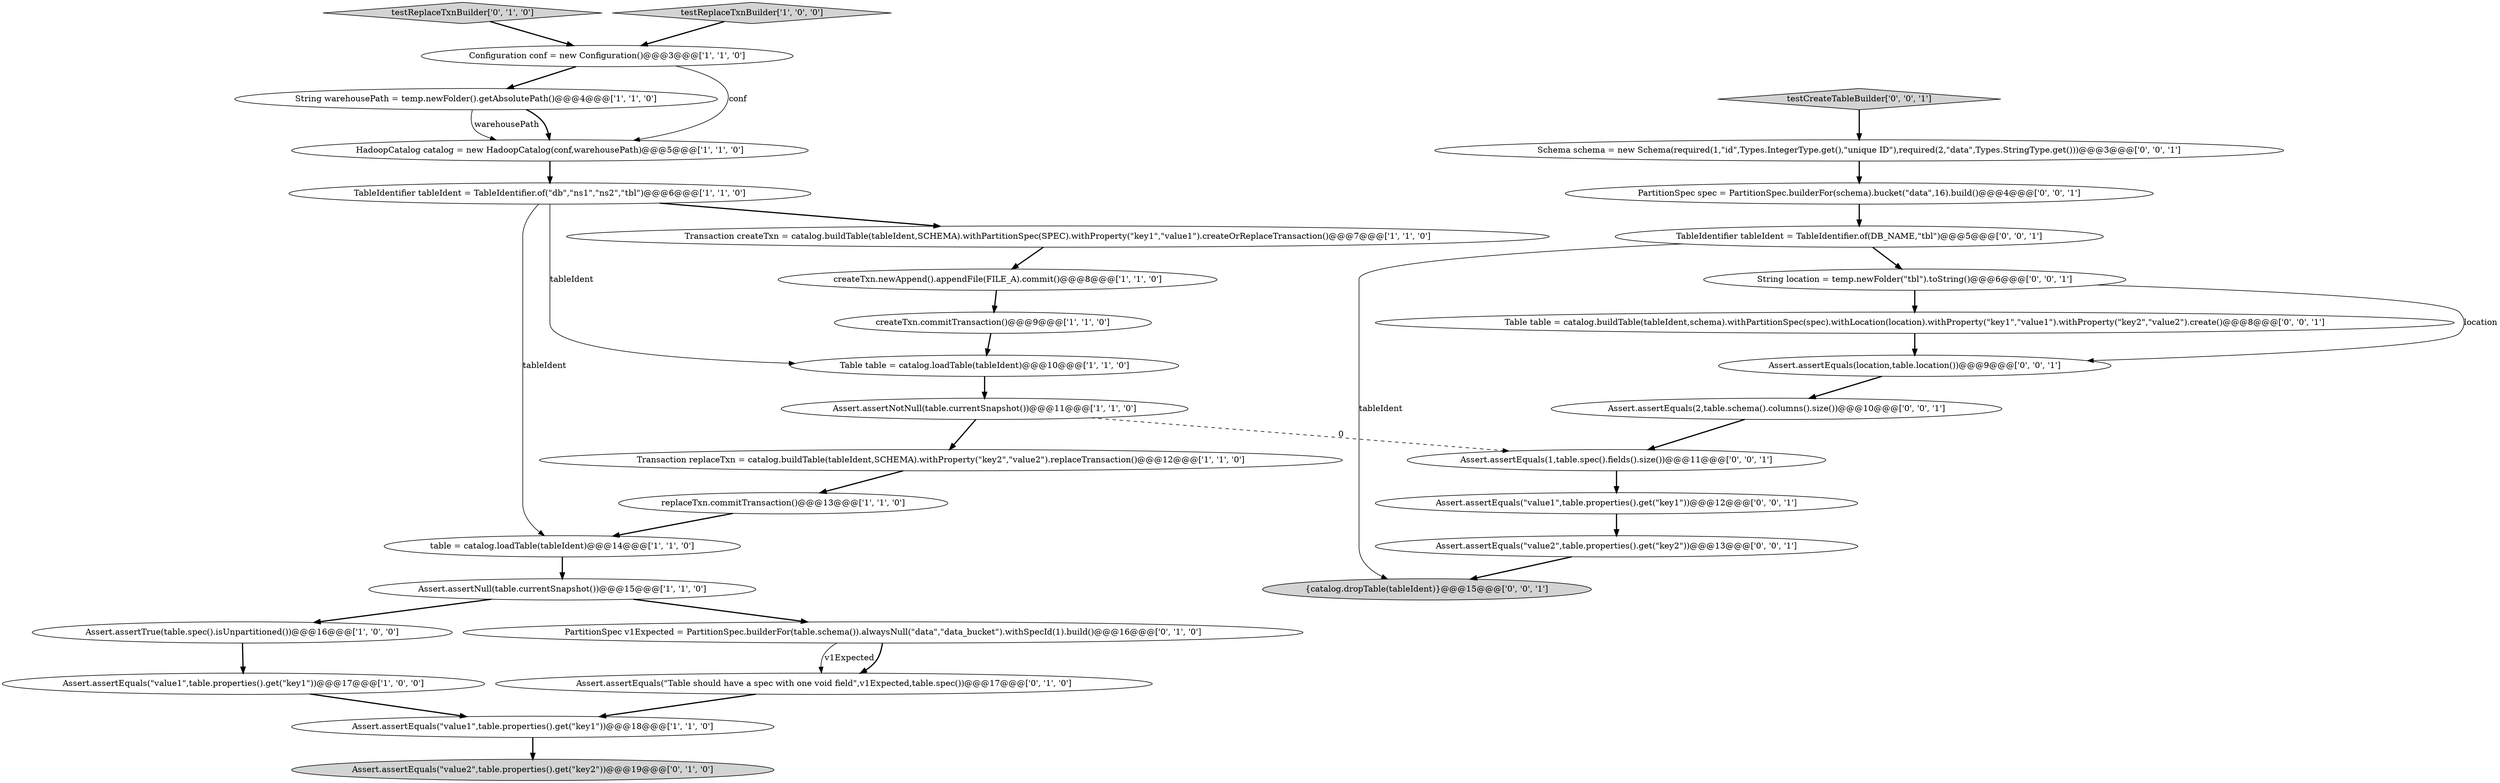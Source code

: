 digraph {
16 [style = filled, label = "Assert.assertTrue(table.spec().isUnpartitioned())@@@16@@@['1', '0', '0']", fillcolor = white, shape = ellipse image = "AAA0AAABBB1BBB"];
11 [style = filled, label = "createTxn.commitTransaction()@@@9@@@['1', '1', '0']", fillcolor = white, shape = ellipse image = "AAA0AAABBB1BBB"];
12 [style = filled, label = "table = catalog.loadTable(tableIdent)@@@14@@@['1', '1', '0']", fillcolor = white, shape = ellipse image = "AAA0AAABBB1BBB"];
3 [style = filled, label = "HadoopCatalog catalog = new HadoopCatalog(conf,warehousePath)@@@5@@@['1', '1', '0']", fillcolor = white, shape = ellipse image = "AAA0AAABBB1BBB"];
25 [style = filled, label = "Assert.assertEquals(location,table.location())@@@9@@@['0', '0', '1']", fillcolor = white, shape = ellipse image = "AAA0AAABBB3BBB"];
10 [style = filled, label = "Assert.assertEquals(\"value1\",table.properties().get(\"key1\"))@@@17@@@['1', '0', '0']", fillcolor = white, shape = ellipse image = "AAA0AAABBB1BBB"];
18 [style = filled, label = "testReplaceTxnBuilder['0', '1', '0']", fillcolor = lightgray, shape = diamond image = "AAA0AAABBB2BBB"];
7 [style = filled, label = "Transaction createTxn = catalog.buildTable(tableIdent,SCHEMA).withPartitionSpec(SPEC).withProperty(\"key1\",\"value1\").createOrReplaceTransaction()@@@7@@@['1', '1', '0']", fillcolor = white, shape = ellipse image = "AAA0AAABBB1BBB"];
15 [style = filled, label = "Configuration conf = new Configuration()@@@3@@@['1', '1', '0']", fillcolor = white, shape = ellipse image = "AAA0AAABBB1BBB"];
22 [style = filled, label = "Assert.assertEquals(2,table.schema().columns().size())@@@10@@@['0', '0', '1']", fillcolor = white, shape = ellipse image = "AAA0AAABBB3BBB"];
0 [style = filled, label = "Table table = catalog.loadTable(tableIdent)@@@10@@@['1', '1', '0']", fillcolor = white, shape = ellipse image = "AAA0AAABBB1BBB"];
1 [style = filled, label = "replaceTxn.commitTransaction()@@@13@@@['1', '1', '0']", fillcolor = white, shape = ellipse image = "AAA0AAABBB1BBB"];
29 [style = filled, label = "{catalog.dropTable(tableIdent)}@@@15@@@['0', '0', '1']", fillcolor = lightgray, shape = ellipse image = "AAA0AAABBB3BBB"];
9 [style = filled, label = "TableIdentifier tableIdent = TableIdentifier.of(\"db\",\"ns1\",\"ns2\",\"tbl\")@@@6@@@['1', '1', '0']", fillcolor = white, shape = ellipse image = "AAA0AAABBB1BBB"];
23 [style = filled, label = "TableIdentifier tableIdent = TableIdentifier.of(DB_NAME,\"tbl\")@@@5@@@['0', '0', '1']", fillcolor = white, shape = ellipse image = "AAA0AAABBB3BBB"];
32 [style = filled, label = "String location = temp.newFolder(\"tbl\").toString()@@@6@@@['0', '0', '1']", fillcolor = white, shape = ellipse image = "AAA0AAABBB3BBB"];
24 [style = filled, label = "Schema schema = new Schema(required(1,\"id\",Types.IntegerType.get(),\"unique ID\"),required(2,\"data\",Types.StringType.get()))@@@3@@@['0', '0', '1']", fillcolor = white, shape = ellipse image = "AAA0AAABBB3BBB"];
6 [style = filled, label = "String warehousePath = temp.newFolder().getAbsolutePath()@@@4@@@['1', '1', '0']", fillcolor = white, shape = ellipse image = "AAA0AAABBB1BBB"];
28 [style = filled, label = "Assert.assertEquals(\"value2\",table.properties().get(\"key2\"))@@@13@@@['0', '0', '1']", fillcolor = white, shape = ellipse image = "AAA0AAABBB3BBB"];
31 [style = filled, label = "PartitionSpec spec = PartitionSpec.builderFor(schema).bucket(\"data\",16).build()@@@4@@@['0', '0', '1']", fillcolor = white, shape = ellipse image = "AAA0AAABBB3BBB"];
27 [style = filled, label = "Assert.assertEquals(1,table.spec().fields().size())@@@11@@@['0', '0', '1']", fillcolor = white, shape = ellipse image = "AAA0AAABBB3BBB"];
5 [style = filled, label = "createTxn.newAppend().appendFile(FILE_A).commit()@@@8@@@['1', '1', '0']", fillcolor = white, shape = ellipse image = "AAA0AAABBB1BBB"];
21 [style = filled, label = "Assert.assertEquals(\"value1\",table.properties().get(\"key1\"))@@@12@@@['0', '0', '1']", fillcolor = white, shape = ellipse image = "AAA0AAABBB3BBB"];
26 [style = filled, label = "Table table = catalog.buildTable(tableIdent,schema).withPartitionSpec(spec).withLocation(location).withProperty(\"key1\",\"value1\").withProperty(\"key2\",\"value2\").create()@@@8@@@['0', '0', '1']", fillcolor = white, shape = ellipse image = "AAA0AAABBB3BBB"];
4 [style = filled, label = "Assert.assertEquals(\"value1\",table.properties().get(\"key1\"))@@@18@@@['1', '1', '0']", fillcolor = white, shape = ellipse image = "AAA0AAABBB1BBB"];
17 [style = filled, label = "PartitionSpec v1Expected = PartitionSpec.builderFor(table.schema()).alwaysNull(\"data\",\"data_bucket\").withSpecId(1).build()@@@16@@@['0', '1', '0']", fillcolor = white, shape = ellipse image = "AAA0AAABBB2BBB"];
13 [style = filled, label = "Assert.assertNotNull(table.currentSnapshot())@@@11@@@['1', '1', '0']", fillcolor = white, shape = ellipse image = "AAA0AAABBB1BBB"];
14 [style = filled, label = "testReplaceTxnBuilder['1', '0', '0']", fillcolor = lightgray, shape = diamond image = "AAA0AAABBB1BBB"];
2 [style = filled, label = "Transaction replaceTxn = catalog.buildTable(tableIdent,SCHEMA).withProperty(\"key2\",\"value2\").replaceTransaction()@@@12@@@['1', '1', '0']", fillcolor = white, shape = ellipse image = "AAA0AAABBB1BBB"];
19 [style = filled, label = "Assert.assertEquals(\"Table should have a spec with one void field\",v1Expected,table.spec())@@@17@@@['0', '1', '0']", fillcolor = white, shape = ellipse image = "AAA1AAABBB2BBB"];
30 [style = filled, label = "testCreateTableBuilder['0', '0', '1']", fillcolor = lightgray, shape = diamond image = "AAA0AAABBB3BBB"];
8 [style = filled, label = "Assert.assertNull(table.currentSnapshot())@@@15@@@['1', '1', '0']", fillcolor = white, shape = ellipse image = "AAA0AAABBB1BBB"];
20 [style = filled, label = "Assert.assertEquals(\"value2\",table.properties().get(\"key2\"))@@@19@@@['0', '1', '0']", fillcolor = lightgray, shape = ellipse image = "AAA0AAABBB2BBB"];
8->16 [style = bold, label=""];
23->32 [style = bold, label=""];
17->19 [style = solid, label="v1Expected"];
1->12 [style = bold, label=""];
11->0 [style = bold, label=""];
17->19 [style = bold, label=""];
22->27 [style = bold, label=""];
8->17 [style = bold, label=""];
0->13 [style = bold, label=""];
9->0 [style = solid, label="tableIdent"];
4->20 [style = bold, label=""];
16->10 [style = bold, label=""];
15->6 [style = bold, label=""];
9->7 [style = bold, label=""];
9->12 [style = solid, label="tableIdent"];
32->26 [style = bold, label=""];
23->29 [style = solid, label="tableIdent"];
32->25 [style = solid, label="location"];
26->25 [style = bold, label=""];
13->27 [style = dashed, label="0"];
24->31 [style = bold, label=""];
5->11 [style = bold, label=""];
10->4 [style = bold, label=""];
3->9 [style = bold, label=""];
2->1 [style = bold, label=""];
6->3 [style = bold, label=""];
19->4 [style = bold, label=""];
7->5 [style = bold, label=""];
28->29 [style = bold, label=""];
13->2 [style = bold, label=""];
14->15 [style = bold, label=""];
12->8 [style = bold, label=""];
25->22 [style = bold, label=""];
30->24 [style = bold, label=""];
21->28 [style = bold, label=""];
31->23 [style = bold, label=""];
27->21 [style = bold, label=""];
15->3 [style = solid, label="conf"];
6->3 [style = solid, label="warehousePath"];
18->15 [style = bold, label=""];
}
